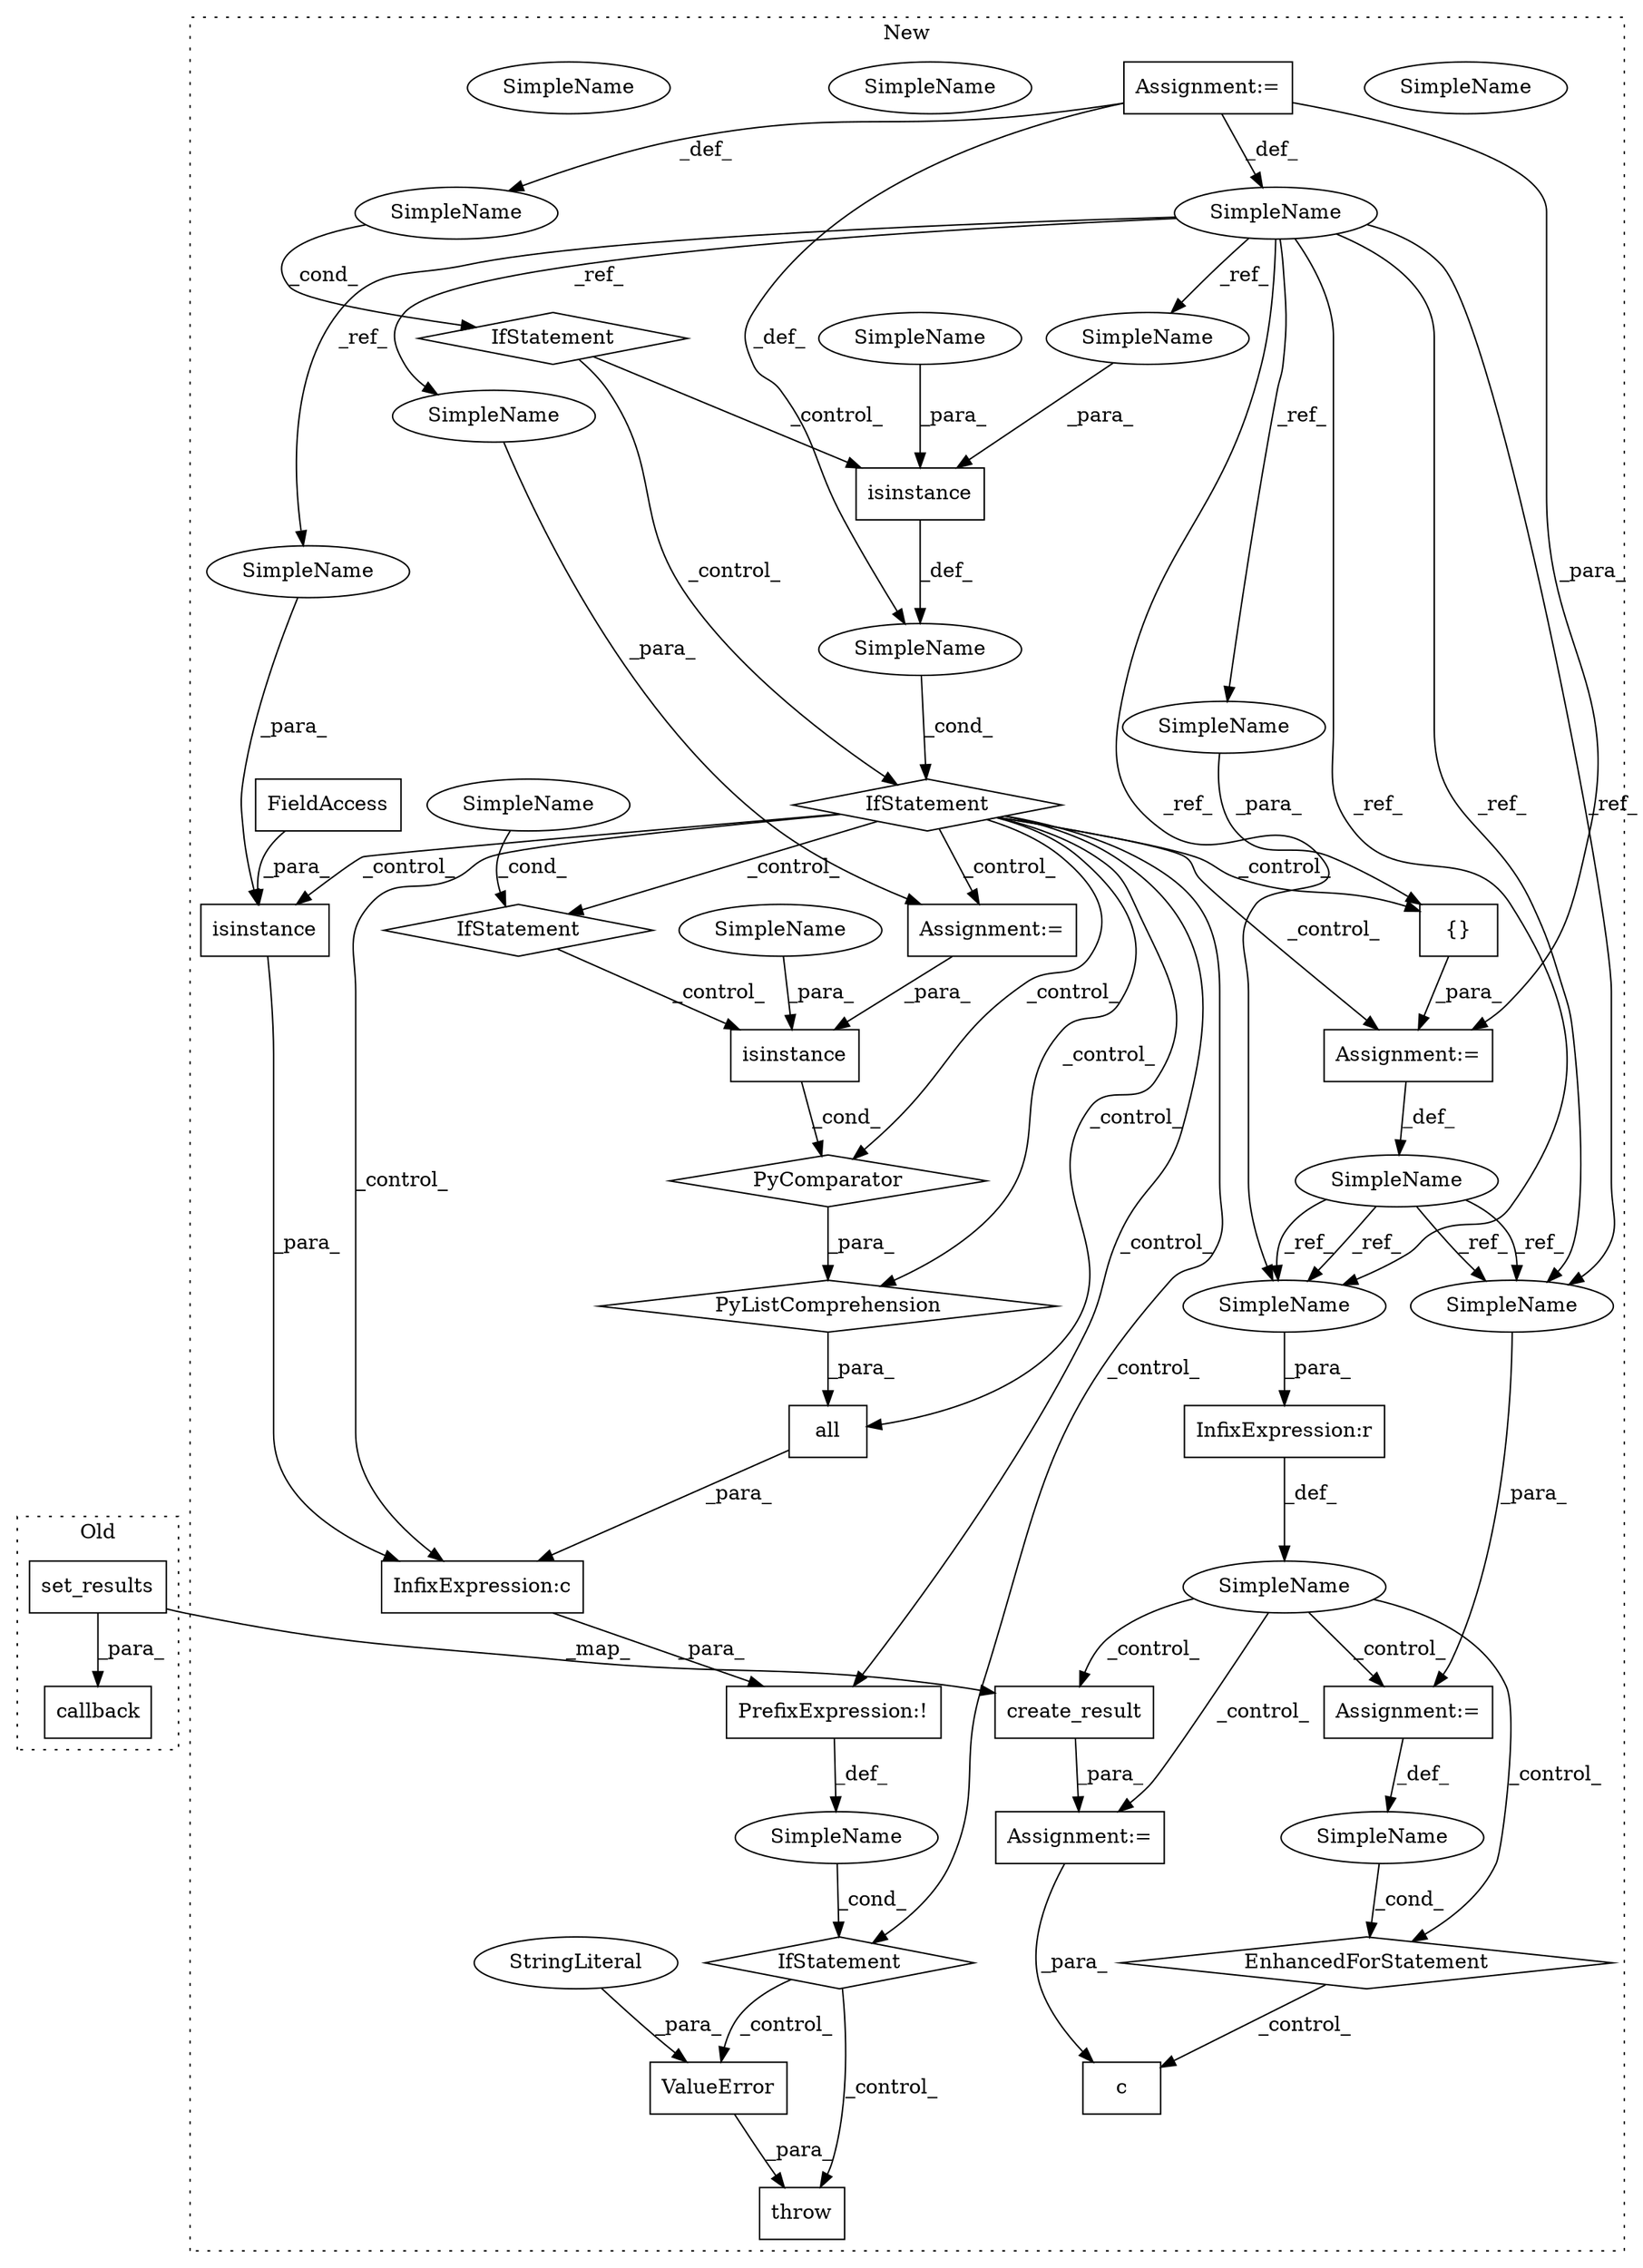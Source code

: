 digraph G {
subgraph cluster0 {
1 [label="callback" a="32" s="4100,4143" l="9,1" shape="box"];
12 [label="set_results" a="32" s="4109,4142" l="12,1" shape="box"];
label = "Old";
style="dotted";
}
subgraph cluster1 {
2 [label="all" a="32" s="1352,1487" l="17,-5" shape="box"];
3 [label="PyComparator" a="113" s="1455" l="24" shape="diamond"];
4 [label="isinstance" a="32" s="1226,1254" l="11,1" shape="box"];
5 [label="PrefixExpression:!" a="38" s="1321" l="1" shape="box"];
6 [label="{}" a="4" s="1285,1294" l="1,1" shape="box"];
7 [label="c" a="32" s="4945,4955" l="2,1" shape="box"];
8 [label="InfixExpression:c" a="27" s="1348" l="4" shape="box"];
9 [label="SimpleName" a="42" s="4919" l="1" shape="ellipse"];
10 [label="EnhancedForStatement" a="70" s="4854,4931" l="61,2" shape="diamond"];
11 [label="create_result" a="32" s="4808,4843" l="14,1" shape="box"];
13 [label="SimpleName" a="42" s="" l="" shape="ellipse"];
14 [label="SimpleName" a="42" s="1147" l="8" shape="ellipse"];
15 [label="SimpleName" a="42" s="" l="" shape="ellipse"];
16 [label="isinstance" a="32" s="1369,1390" l="11,1" shape="box"];
17 [label="isinstance" a="32" s="1323,1347" l="11,1" shape="box"];
18 [label="PyListComprehension" a="109" s="1369" l="118" shape="diamond"];
19 [label="SimpleName" a="42" s="" l="" shape="ellipse"];
20 [label="InfixExpression:r" a="27" s="4779" l="4" shape="box"];
21 [label="throw" a="53" s="1495" l="6" shape="box"];
22 [label="FieldAccess" a="22" s="1343" l="4" shape="box"];
23 [label="SimpleName" a="42" s="" l="" shape="ellipse"];
24 [label="IfStatement" a="25" s="1317,1483" l="4,2" shape="diamond"];
25 [label="IfStatement" a="25" s="1455" l="24" shape="diamond"];
26 [label="SimpleName" a="42" s="1267" l="8" shape="ellipse"];
27 [label="Assignment:=" a="7" s="4854,4931" l="61,2" shape="box"];
28 [label="IfStatement" a="25" s="1192,1212" l="4,2" shape="diamond"];
29 [label="SimpleName" a="42" s="1474" l="5" shape="ellipse"];
30 [label="IfStatement" a="25" s="1222,1255" l="4,2" shape="diamond"];
31 [label="ValueError" a="32" s="1501,1574" l="11,1" shape="box"];
32 [label="Assignment:=" a="7" s="1275" l="1" shape="box"];
33 [label="StringLiteral" a="45" s="1512" l="62" shape="ellipse"];
34 [label="Assignment:=" a="7" s="1147" l="8" shape="box"];
35 [label="Assignment:=" a="7" s="4807" l="1" shape="box"];
36 [label="Assignment:=" a="7" s="1455" l="24" shape="box"];
37 [label="SimpleName" a="42" s="4923" l="8" shape="ellipse"];
38 [label="SimpleName" a="42" s="4771" l="8" shape="ellipse"];
39 [label="SimpleName" a="42" s="1382" l="8" shape="ellipse"];
40 [label="SimpleName" a="42" s="1246" l="8" shape="ellipse"];
41 [label="SimpleName" a="42" s="1334" l="8" shape="ellipse"];
42 [label="SimpleName" a="42" s="1237" l="8" shape="ellipse"];
43 [label="SimpleName" a="42" s="4923" l="8" shape="ellipse"];
44 [label="SimpleName" a="42" s="4771" l="8" shape="ellipse"];
45 [label="SimpleName" a="42" s="1462" l="8" shape="ellipse"];
46 [label="SimpleName" a="42" s="1286" l="8" shape="ellipse"];
47 [label="SimpleName" a="42" s="1474" l="5" shape="ellipse"];
label = "New";
style="dotted";
}
2 -> 8 [label="_para_"];
3 -> 18 [label="_para_"];
4 -> 15 [label="_def_"];
5 -> 23 [label="_def_"];
6 -> 32 [label="_para_"];
8 -> 5 [label="_para_"];
9 -> 10 [label="_cond_"];
10 -> 7 [label="_control_"];
11 -> 35 [label="_para_"];
12 -> 11 [label="_map_"];
12 -> 1 [label="_para_"];
13 -> 28 [label="_cond_"];
14 -> 45 [label="_ref_"];
14 -> 41 [label="_ref_"];
14 -> 44 [label="_ref_"];
14 -> 43 [label="_ref_"];
14 -> 42 [label="_ref_"];
14 -> 46 [label="_ref_"];
14 -> 43 [label="_ref_"];
14 -> 44 [label="_ref_"];
15 -> 30 [label="_cond_"];
16 -> 3 [label="_cond_"];
17 -> 8 [label="_para_"];
18 -> 2 [label="_para_"];
19 -> 27 [label="_control_"];
19 -> 35 [label="_control_"];
19 -> 10 [label="_control_"];
19 -> 11 [label="_control_"];
20 -> 19 [label="_def_"];
22 -> 17 [label="_para_"];
23 -> 24 [label="_cond_"];
24 -> 21 [label="_control_"];
24 -> 31 [label="_control_"];
25 -> 16 [label="_control_"];
26 -> 43 [label="_ref_"];
26 -> 43 [label="_ref_"];
26 -> 44 [label="_ref_"];
26 -> 44 [label="_ref_"];
27 -> 9 [label="_def_"];
28 -> 4 [label="_control_"];
28 -> 30 [label="_control_"];
30 -> 18 [label="_control_"];
30 -> 2 [label="_control_"];
30 -> 17 [label="_control_"];
30 -> 5 [label="_control_"];
30 -> 6 [label="_control_"];
30 -> 36 [label="_control_"];
30 -> 8 [label="_control_"];
30 -> 32 [label="_control_"];
30 -> 3 [label="_control_"];
30 -> 24 [label="_control_"];
30 -> 25 [label="_control_"];
31 -> 21 [label="_para_"];
32 -> 26 [label="_def_"];
33 -> 31 [label="_para_"];
34 -> 32 [label="_para_"];
34 -> 15 [label="_def_"];
34 -> 14 [label="_def_"];
34 -> 13 [label="_def_"];
35 -> 7 [label="_para_"];
36 -> 16 [label="_para_"];
39 -> 16 [label="_para_"];
40 -> 4 [label="_para_"];
41 -> 17 [label="_para_"];
42 -> 4 [label="_para_"];
43 -> 27 [label="_para_"];
44 -> 20 [label="_para_"];
45 -> 36 [label="_para_"];
46 -> 6 [label="_para_"];
47 -> 25 [label="_cond_"];
}